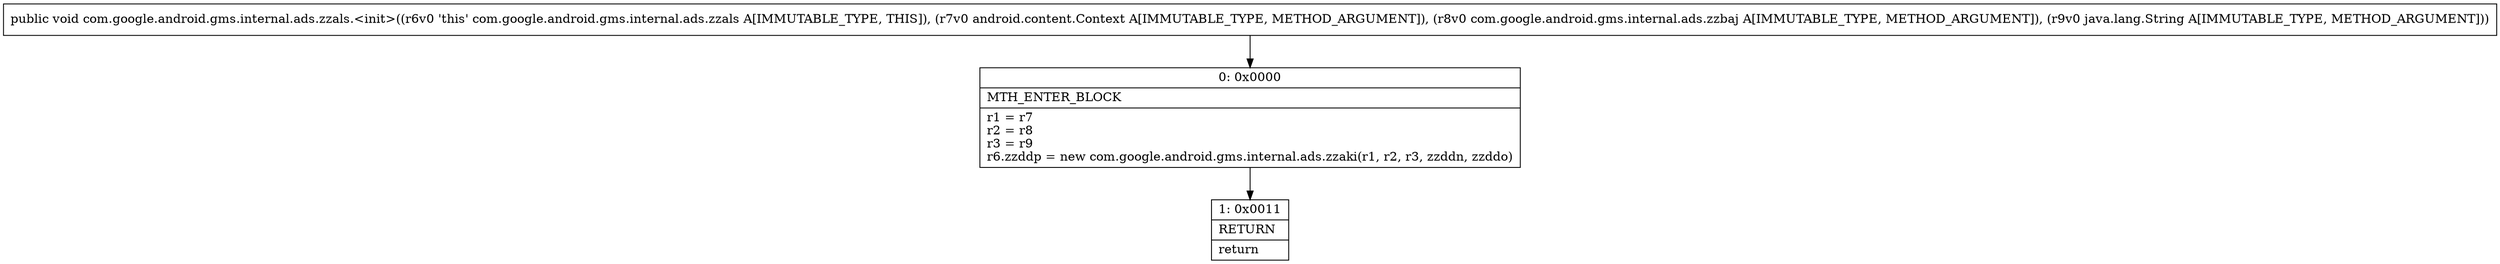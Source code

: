 digraph "CFG forcom.google.android.gms.internal.ads.zzals.\<init\>(Landroid\/content\/Context;Lcom\/google\/android\/gms\/internal\/ads\/zzbaj;Ljava\/lang\/String;)V" {
Node_0 [shape=record,label="{0\:\ 0x0000|MTH_ENTER_BLOCK\l|r1 = r7\lr2 = r8\lr3 = r9\lr6.zzddp = new com.google.android.gms.internal.ads.zzaki(r1, r2, r3, zzddn, zzddo)\l}"];
Node_1 [shape=record,label="{1\:\ 0x0011|RETURN\l|return\l}"];
MethodNode[shape=record,label="{public void com.google.android.gms.internal.ads.zzals.\<init\>((r6v0 'this' com.google.android.gms.internal.ads.zzals A[IMMUTABLE_TYPE, THIS]), (r7v0 android.content.Context A[IMMUTABLE_TYPE, METHOD_ARGUMENT]), (r8v0 com.google.android.gms.internal.ads.zzbaj A[IMMUTABLE_TYPE, METHOD_ARGUMENT]), (r9v0 java.lang.String A[IMMUTABLE_TYPE, METHOD_ARGUMENT])) }"];
MethodNode -> Node_0;
Node_0 -> Node_1;
}

